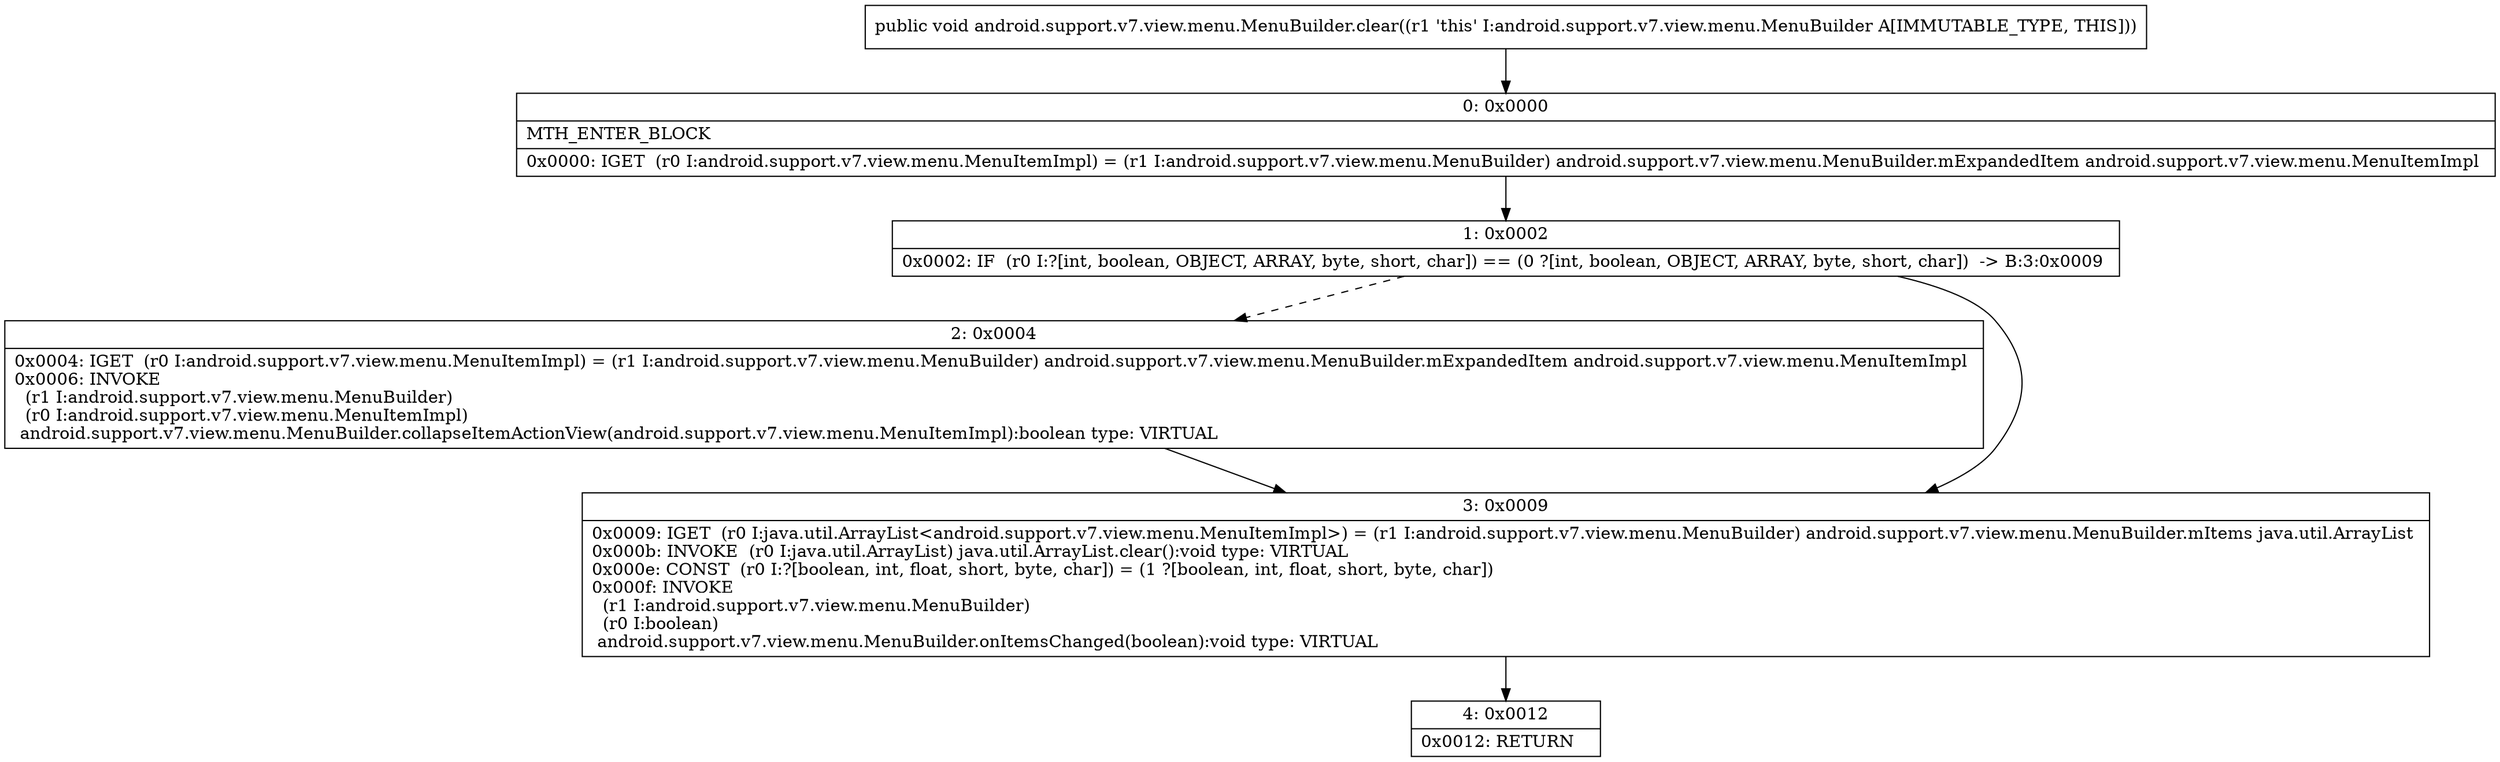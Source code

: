 digraph "CFG forandroid.support.v7.view.menu.MenuBuilder.clear()V" {
Node_0 [shape=record,label="{0\:\ 0x0000|MTH_ENTER_BLOCK\l|0x0000: IGET  (r0 I:android.support.v7.view.menu.MenuItemImpl) = (r1 I:android.support.v7.view.menu.MenuBuilder) android.support.v7.view.menu.MenuBuilder.mExpandedItem android.support.v7.view.menu.MenuItemImpl \l}"];
Node_1 [shape=record,label="{1\:\ 0x0002|0x0002: IF  (r0 I:?[int, boolean, OBJECT, ARRAY, byte, short, char]) == (0 ?[int, boolean, OBJECT, ARRAY, byte, short, char])  \-\> B:3:0x0009 \l}"];
Node_2 [shape=record,label="{2\:\ 0x0004|0x0004: IGET  (r0 I:android.support.v7.view.menu.MenuItemImpl) = (r1 I:android.support.v7.view.menu.MenuBuilder) android.support.v7.view.menu.MenuBuilder.mExpandedItem android.support.v7.view.menu.MenuItemImpl \l0x0006: INVOKE  \l  (r1 I:android.support.v7.view.menu.MenuBuilder)\l  (r0 I:android.support.v7.view.menu.MenuItemImpl)\l android.support.v7.view.menu.MenuBuilder.collapseItemActionView(android.support.v7.view.menu.MenuItemImpl):boolean type: VIRTUAL \l}"];
Node_3 [shape=record,label="{3\:\ 0x0009|0x0009: IGET  (r0 I:java.util.ArrayList\<android.support.v7.view.menu.MenuItemImpl\>) = (r1 I:android.support.v7.view.menu.MenuBuilder) android.support.v7.view.menu.MenuBuilder.mItems java.util.ArrayList \l0x000b: INVOKE  (r0 I:java.util.ArrayList) java.util.ArrayList.clear():void type: VIRTUAL \l0x000e: CONST  (r0 I:?[boolean, int, float, short, byte, char]) = (1 ?[boolean, int, float, short, byte, char]) \l0x000f: INVOKE  \l  (r1 I:android.support.v7.view.menu.MenuBuilder)\l  (r0 I:boolean)\l android.support.v7.view.menu.MenuBuilder.onItemsChanged(boolean):void type: VIRTUAL \l}"];
Node_4 [shape=record,label="{4\:\ 0x0012|0x0012: RETURN   \l}"];
MethodNode[shape=record,label="{public void android.support.v7.view.menu.MenuBuilder.clear((r1 'this' I:android.support.v7.view.menu.MenuBuilder A[IMMUTABLE_TYPE, THIS])) }"];
MethodNode -> Node_0;
Node_0 -> Node_1;
Node_1 -> Node_2[style=dashed];
Node_1 -> Node_3;
Node_2 -> Node_3;
Node_3 -> Node_4;
}

